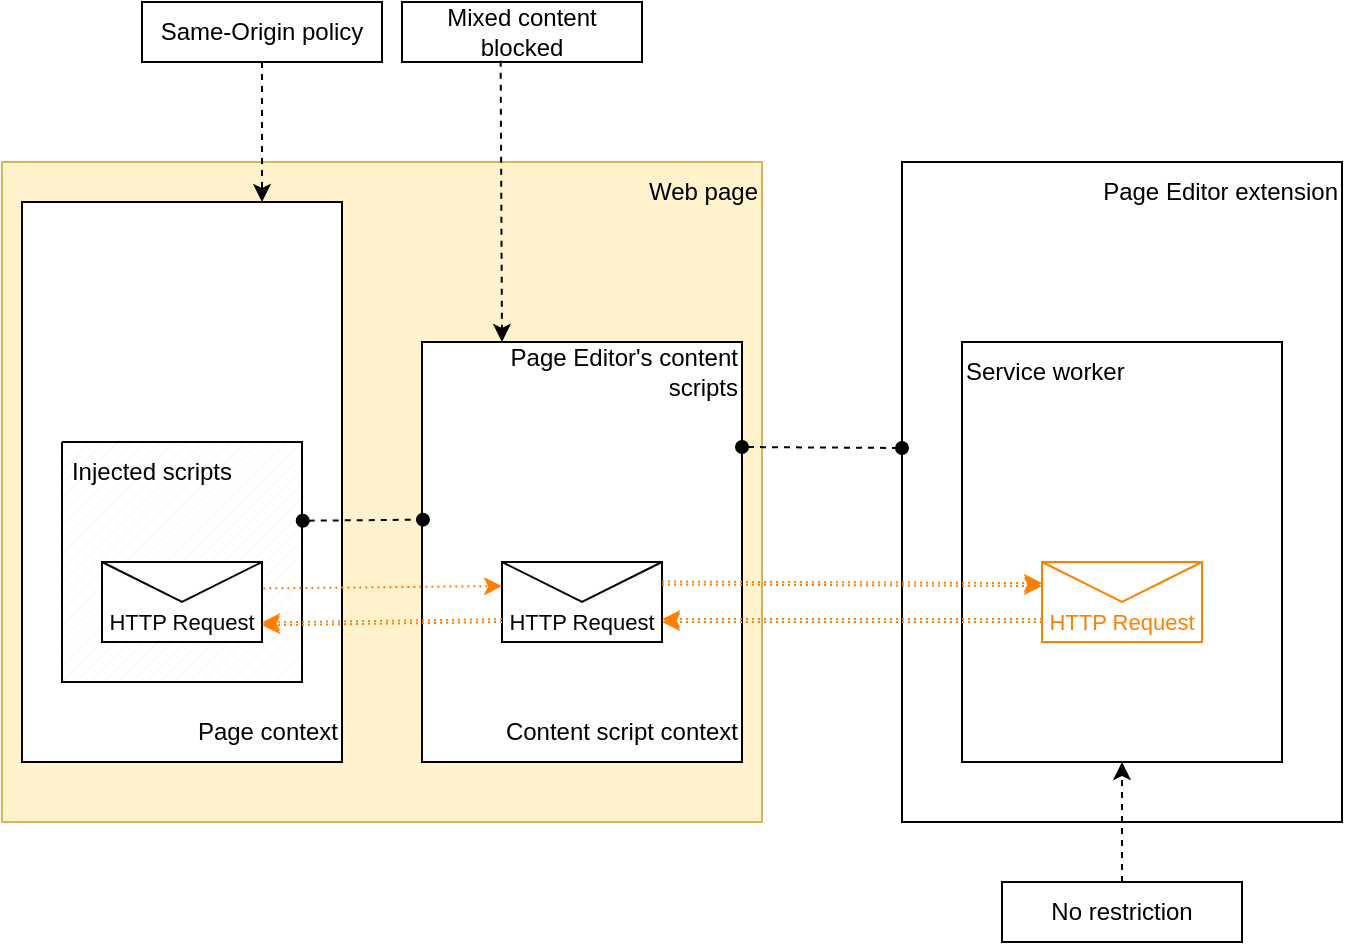 <mxfile version="16.5.6" type="device"><diagram id="MIt4RW809ztfYt5ytbtH" name="Page-1"><mxGraphModel dx="1893" dy="1695" grid="1" gridSize="10" guides="1" tooltips="1" connect="1" arrows="1" fold="1" page="1" pageScale="1" pageWidth="850" pageHeight="1100" math="0" shadow="0"><root><mxCell id="0"/><mxCell id="1" parent="0"/><mxCell id="zPs6R3gUHKzdzPl1ZW-a-3" value="" style="rounded=0;whiteSpace=wrap;html=1;fillColor=#fff2cc;strokeColor=#d6b656;" vertex="1" parent="1"><mxGeometry x="-60" y="50" width="380" height="330" as="geometry"/></mxCell><mxCell id="zPs6R3gUHKzdzPl1ZW-a-1" value="" style="rounded=0;whiteSpace=wrap;html=1;" vertex="1" parent="1"><mxGeometry x="-50" y="70" width="160" height="280" as="geometry"/></mxCell><mxCell id="zPs6R3gUHKzdzPl1ZW-a-2" value="" style="rounded=0;whiteSpace=wrap;html=1;" vertex="1" parent="1"><mxGeometry x="150" y="140" width="160" height="210" as="geometry"/></mxCell><mxCell id="zPs6R3gUHKzdzPl1ZW-a-4" value="Page context" style="text;html=1;strokeColor=none;fillColor=none;align=right;verticalAlign=middle;whiteSpace=wrap;rounded=0;" vertex="1" parent="1"><mxGeometry x="20" y="320" width="90" height="30" as="geometry"/></mxCell><mxCell id="zPs6R3gUHKzdzPl1ZW-a-5" value="Web page" style="text;html=1;strokeColor=none;fillColor=none;align=right;verticalAlign=middle;whiteSpace=wrap;rounded=0;" vertex="1" parent="1"><mxGeometry x="260" y="50" width="60" height="30" as="geometry"/></mxCell><mxCell id="zPs6R3gUHKzdzPl1ZW-a-6" value="Content script context" style="text;html=1;strokeColor=none;fillColor=none;align=right;verticalAlign=middle;whiteSpace=wrap;rounded=0;" vertex="1" parent="1"><mxGeometry x="180" y="320" width="130" height="30" as="geometry"/></mxCell><mxCell id="zPs6R3gUHKzdzPl1ZW-a-7" value="" style="rounded=0;whiteSpace=wrap;html=1;" vertex="1" parent="1"><mxGeometry x="390" y="50" width="220" height="330" as="geometry"/></mxCell><mxCell id="zPs6R3gUHKzdzPl1ZW-a-8" value="Page Editor extension" style="text;html=1;strokeColor=none;fillColor=none;align=right;verticalAlign=middle;whiteSpace=wrap;rounded=0;" vertex="1" parent="1"><mxGeometry x="480" y="50" width="130" height="30" as="geometry"/></mxCell><mxCell id="zPs6R3gUHKzdzPl1ZW-a-9" value="" style="rounded=0;whiteSpace=wrap;html=1;" vertex="1" parent="1"><mxGeometry x="420" y="140" width="160" height="210" as="geometry"/></mxCell><mxCell id="zPs6R3gUHKzdzPl1ZW-a-11" value="Service worker" style="text;html=1;strokeColor=none;fillColor=none;align=left;verticalAlign=middle;whiteSpace=wrap;rounded=0;" vertex="1" parent="1"><mxGeometry x="420" y="140" width="90" height="30" as="geometry"/></mxCell><mxCell id="zPs6R3gUHKzdzPl1ZW-a-13" value="Same-Origin policy" style="rounded=0;whiteSpace=wrap;html=1;" vertex="1" parent="1"><mxGeometry x="10" y="-30" width="120" height="30" as="geometry"/></mxCell><mxCell id="zPs6R3gUHKzdzPl1ZW-a-14" value="" style="endArrow=classic;html=1;rounded=0;dashed=1;" edge="1" parent="1"><mxGeometry width="50" height="50" relative="1" as="geometry"><mxPoint x="70" as="sourcePoint"/><mxPoint x="70" y="70" as="targetPoint"/></mxGeometry></mxCell><mxCell id="zPs6R3gUHKzdzPl1ZW-a-15" value="Mixed content blocked" style="rounded=0;whiteSpace=wrap;html=1;" vertex="1" parent="1"><mxGeometry x="140" y="-30" width="120" height="30" as="geometry"/></mxCell><mxCell id="zPs6R3gUHKzdzPl1ZW-a-16" value="" style="endArrow=classic;html=1;rounded=0;exitX=0.411;exitY=0.978;exitDx=0;exitDy=0;dashed=1;entryX=0.25;entryY=0;entryDx=0;entryDy=0;exitPerimeter=0;" edge="1" parent="1" source="zPs6R3gUHKzdzPl1ZW-a-15" target="zPs6R3gUHKzdzPl1ZW-a-2"><mxGeometry width="50" height="50" relative="1" as="geometry"><mxPoint x="80" y="370" as="sourcePoint"/><mxPoint x="80" y="240" as="targetPoint"/></mxGeometry></mxCell><mxCell id="zPs6R3gUHKzdzPl1ZW-a-18" value="" style="endArrow=oval;dashed=1;html=1;rounded=0;endFill=1;startArrow=oval;startFill=1;exitX=1;exitY=0.25;exitDx=0;exitDy=0;" edge="1" parent="1" source="zPs6R3gUHKzdzPl1ZW-a-2"><mxGeometry width="50" height="50" relative="1" as="geometry"><mxPoint x="330" y="160" as="sourcePoint"/><mxPoint x="390" y="193" as="targetPoint"/></mxGeometry></mxCell><mxCell id="zPs6R3gUHKzdzPl1ZW-a-19" value="Page Editor's content scripts" style="text;html=1;strokeColor=none;fillColor=none;align=right;verticalAlign=middle;whiteSpace=wrap;rounded=0;" vertex="1" parent="1"><mxGeometry x="190" y="140" width="120" height="30" as="geometry"/></mxCell><mxCell id="zPs6R3gUHKzdzPl1ZW-a-25" value="" style="verticalLabelPosition=bottom;verticalAlign=top;html=1;shape=mxgraph.basic.patternFillRect;fillStyle=diag;step=5;fillStrokeWidth=0.2;fillStrokeColor=#dddddd;" vertex="1" parent="1"><mxGeometry x="-30" y="190" width="120" height="120" as="geometry"/></mxCell><mxCell id="zPs6R3gUHKzdzPl1ZW-a-27" value="Injected scripts" style="text;html=1;strokeColor=none;fillColor=none;align=center;verticalAlign=middle;whiteSpace=wrap;rounded=0;" vertex="1" parent="1"><mxGeometry x="-30" y="190" width="90" height="30" as="geometry"/></mxCell><mxCell id="zPs6R3gUHKzdzPl1ZW-a-28" value="" style="shape=message;html=1;whiteSpace=wrap;html=1;outlineConnect=0;" vertex="1" parent="1"><mxGeometry x="-10" y="250" width="80" height="40" as="geometry"/></mxCell><mxCell id="zPs6R3gUHKzdzPl1ZW-a-29" value="HTTP Request" style="text;html=1;strokeColor=none;fillColor=none;align=center;verticalAlign=middle;whiteSpace=wrap;rounded=0;fontSize=11;" vertex="1" parent="1"><mxGeometry x="-10" y="270" width="80" height="20" as="geometry"/></mxCell><mxCell id="zPs6R3gUHKzdzPl1ZW-a-30" value="" style="shape=message;html=1;whiteSpace=wrap;html=1;outlineConnect=0;" vertex="1" parent="1"><mxGeometry x="190" y="250" width="80" height="40" as="geometry"/></mxCell><mxCell id="zPs6R3gUHKzdzPl1ZW-a-31" value="HTTP Request" style="text;html=1;strokeColor=none;fillColor=none;align=center;verticalAlign=middle;whiteSpace=wrap;rounded=0;fontSize=11;" vertex="1" parent="1"><mxGeometry x="190" y="270" width="80" height="20" as="geometry"/></mxCell><mxCell id="zPs6R3gUHKzdzPl1ZW-a-32" value="" style="shape=message;html=1;whiteSpace=wrap;html=1;outlineConnect=0;fontColor=#FF8000;strokeColor=#FF8000;" vertex="1" parent="1"><mxGeometry x="460" y="250" width="80" height="40" as="geometry"/></mxCell><mxCell id="zPs6R3gUHKzdzPl1ZW-a-33" value="HTTP Request" style="text;html=1;strokeColor=none;fillColor=none;align=center;verticalAlign=middle;whiteSpace=wrap;rounded=0;fontSize=11;fontColor=#FF8000;" vertex="1" parent="1"><mxGeometry x="460" y="270" width="80" height="20" as="geometry"/></mxCell><mxCell id="zPs6R3gUHKzdzPl1ZW-a-35" value="No restriction" style="rounded=0;whiteSpace=wrap;html=1;" vertex="1" parent="1"><mxGeometry x="440" y="410" width="120" height="30" as="geometry"/></mxCell><mxCell id="zPs6R3gUHKzdzPl1ZW-a-36" value="" style="endArrow=classic;html=1;rounded=0;fontSize=11;strokeWidth=1;entryX=0.5;entryY=1;entryDx=0;entryDy=0;exitX=0.5;exitY=0;exitDx=0;exitDy=0;dashed=1;" edge="1" parent="1" source="zPs6R3gUHKzdzPl1ZW-a-35" target="zPs6R3gUHKzdzPl1ZW-a-9"><mxGeometry width="50" height="50" relative="1" as="geometry"><mxPoint x="290" y="460" as="sourcePoint"/><mxPoint x="340" y="410" as="targetPoint"/></mxGeometry></mxCell><mxCell id="zPs6R3gUHKzdzPl1ZW-a-37" value="" style="endArrow=oval;dashed=1;html=1;rounded=0;endFill=1;startArrow=oval;startFill=1;exitX=1.003;exitY=0.328;exitDx=0;exitDy=0;entryX=0.003;entryY=0.423;entryDx=0;entryDy=0;entryPerimeter=0;exitPerimeter=0;" edge="1" parent="1" source="zPs6R3gUHKzdzPl1ZW-a-25" target="zPs6R3gUHKzdzPl1ZW-a-2"><mxGeometry width="50" height="50" relative="1" as="geometry"><mxPoint x="90" y="220" as="sourcePoint"/><mxPoint x="150" y="221" as="targetPoint"/><Array as="points"/></mxGeometry></mxCell><mxCell id="zPs6R3gUHKzdzPl1ZW-a-39" value="" style="endArrow=classic;html=1;rounded=0;dashed=1;fontSize=11;strokeWidth=1;exitX=0.839;exitY=0.61;exitDx=0;exitDy=0;exitPerimeter=0;entryX=0;entryY=0.3;entryDx=0;entryDy=0;dashPattern=1 2;strokeColor=#FF8000;" edge="1" parent="1" source="zPs6R3gUHKzdzPl1ZW-a-25" target="zPs6R3gUHKzdzPl1ZW-a-30"><mxGeometry width="50" height="50" relative="1" as="geometry"><mxPoint x="80" y="300" as="sourcePoint"/><mxPoint x="130" y="250" as="targetPoint"/></mxGeometry></mxCell><mxCell id="zPs6R3gUHKzdzPl1ZW-a-40" value="" style="endArrow=classic;html=1;rounded=0;dashed=1;fontSize=11;strokeWidth=1;exitX=0.839;exitY=0.61;exitDx=0;exitDy=0;exitPerimeter=0;entryX=0;entryY=0.3;entryDx=0;entryDy=0;dashPattern=1 2;strokeColor=#FF8000;" edge="1" parent="1" target="zPs6R3gUHKzdzPl1ZW-a-32"><mxGeometry width="50" height="50" relative="1" as="geometry"><mxPoint x="270.0" y="261.2" as="sourcePoint"/><mxPoint x="389.32" y="260" as="targetPoint"/></mxGeometry></mxCell><mxCell id="zPs6R3gUHKzdzPl1ZW-a-41" value="" style="endArrow=classic;html=1;rounded=0;dashed=1;fontSize=11;strokeWidth=1;exitX=0;exitY=0.5;exitDx=0;exitDy=0;entryX=1;entryY=0.5;entryDx=0;entryDy=0;dashPattern=1 2;strokeColor=#FF8000;" edge="1" parent="1" source="zPs6R3gUHKzdzPl1ZW-a-33" target="zPs6R3gUHKzdzPl1ZW-a-31"><mxGeometry width="50" height="50" relative="1" as="geometry"><mxPoint x="280.0" y="271.2" as="sourcePoint"/><mxPoint x="470" y="272" as="targetPoint"/></mxGeometry></mxCell><mxCell id="zPs6R3gUHKzdzPl1ZW-a-42" value="" style="endArrow=classic;html=1;rounded=0;dashed=1;fontSize=11;strokeWidth=1;exitX=0;exitY=0.5;exitDx=0;exitDy=0;entryX=0.833;entryY=0.764;entryDx=0;entryDy=0;dashPattern=1 2;entryPerimeter=0;strokeColor=#FF8000;" edge="1" parent="1" source="zPs6R3gUHKzdzPl1ZW-a-31" target="zPs6R3gUHKzdzPl1ZW-a-25"><mxGeometry width="50" height="50" relative="1" as="geometry"><mxPoint x="470" y="290" as="sourcePoint"/><mxPoint x="280" y="290" as="targetPoint"/></mxGeometry></mxCell><mxCell id="zPs6R3gUHKzdzPl1ZW-a-45" value="" style="endArrow=classic;html=1;rounded=0;dashed=1;fontSize=11;strokeWidth=1;exitX=0.839;exitY=0.61;exitDx=0;exitDy=0;exitPerimeter=0;entryX=0;entryY=0.3;entryDx=0;entryDy=0;dashPattern=1 2;strokeColor=#FF8000;" edge="1" parent="1"><mxGeometry width="50" height="50" relative="1" as="geometry"><mxPoint x="270.04" y="259.76" as="sourcePoint"/><mxPoint x="460.04" y="260.56" as="targetPoint"/></mxGeometry></mxCell><mxCell id="zPs6R3gUHKzdzPl1ZW-a-46" value="" style="endArrow=classic;html=1;rounded=0;dashed=1;fontSize=11;strokeWidth=1;exitX=0;exitY=0.5;exitDx=0;exitDy=0;entryX=1;entryY=0.5;entryDx=0;entryDy=0;dashPattern=1 2;strokeColor=#FF8000;" edge="1" parent="1"><mxGeometry width="50" height="50" relative="1" as="geometry"><mxPoint x="460.04" y="278.56" as="sourcePoint"/><mxPoint x="270.04" y="278.56" as="targetPoint"/></mxGeometry></mxCell><mxCell id="zPs6R3gUHKzdzPl1ZW-a-47" value="" style="endArrow=classic;html=1;rounded=0;dashed=1;fontSize=11;strokeWidth=1;exitX=0;exitY=0.5;exitDx=0;exitDy=0;entryX=0.833;entryY=0.764;entryDx=0;entryDy=0;dashPattern=1 2;entryPerimeter=0;strokeColor=#FF8000;" edge="1" parent="1"><mxGeometry width="50" height="50" relative="1" as="geometry"><mxPoint x="190.04" y="278.56" as="sourcePoint"/><mxPoint x="70.0" y="280.24" as="targetPoint"/></mxGeometry></mxCell></root></mxGraphModel></diagram></mxfile>